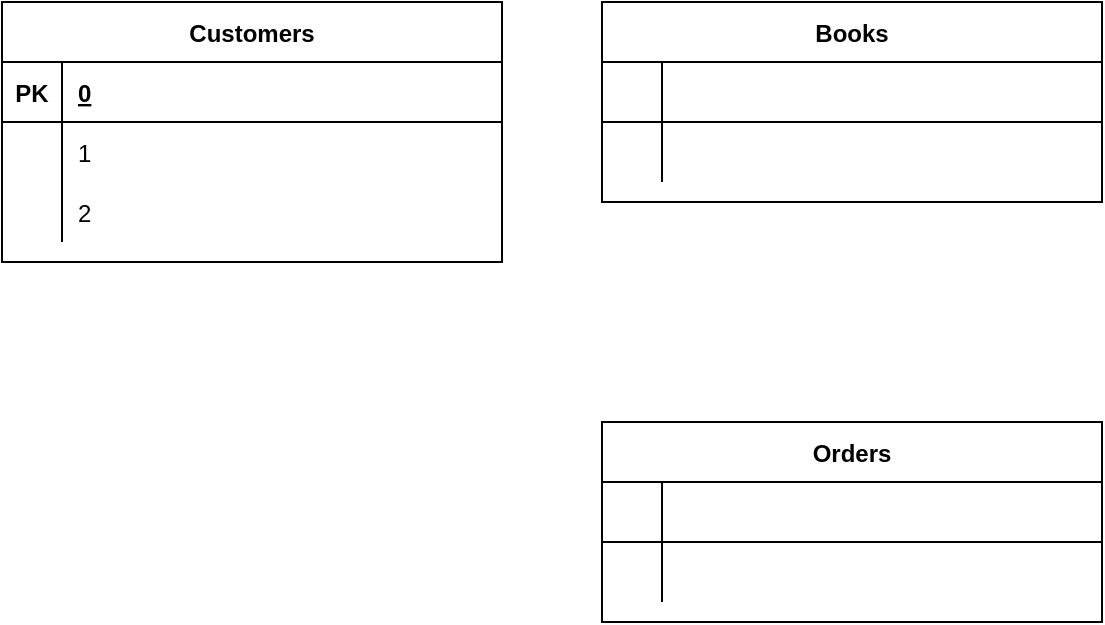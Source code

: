 <mxfile version="24.0.7" type="github">
  <diagram name="Page-1" id="I_lQWTTjyx-h1JreQ2CS">
    <mxGraphModel dx="1426" dy="751" grid="1" gridSize="10" guides="1" tooltips="1" connect="1" arrows="1" fold="1" page="1" pageScale="1" pageWidth="850" pageHeight="1100" math="0" shadow="0">
      <root>
        <mxCell id="0" />
        <mxCell id="1" parent="0" />
        <mxCell id="DPcOQ0e0wciWkZ8Be3nJ-1" value="Customers" style="shape=table;startSize=30;container=1;collapsible=1;childLayout=tableLayout;fixedRows=1;rowLines=0;fontStyle=1;align=center;resizeLast=1;" vertex="1" parent="1">
          <mxGeometry x="150" y="100" width="250" height="130" as="geometry" />
        </mxCell>
        <mxCell id="DPcOQ0e0wciWkZ8Be3nJ-2" value="" style="shape=partialRectangle;collapsible=0;dropTarget=0;pointerEvents=0;fillColor=none;points=[[0,0.5],[1,0.5]];portConstraint=eastwest;top=0;left=0;right=0;bottom=1;" vertex="1" parent="DPcOQ0e0wciWkZ8Be3nJ-1">
          <mxGeometry y="30" width="250" height="30" as="geometry" />
        </mxCell>
        <mxCell id="DPcOQ0e0wciWkZ8Be3nJ-3" value="PK" style="shape=partialRectangle;overflow=hidden;connectable=0;fillColor=none;top=0;left=0;bottom=0;right=0;fontStyle=1;" vertex="1" parent="DPcOQ0e0wciWkZ8Be3nJ-2">
          <mxGeometry width="30" height="30" as="geometry">
            <mxRectangle width="30" height="30" as="alternateBounds" />
          </mxGeometry>
        </mxCell>
        <mxCell id="DPcOQ0e0wciWkZ8Be3nJ-4" value="0" style="shape=partialRectangle;overflow=hidden;connectable=0;fillColor=none;top=0;left=0;bottom=0;right=0;align=left;spacingLeft=6;fontStyle=5;" vertex="1" parent="DPcOQ0e0wciWkZ8Be3nJ-2">
          <mxGeometry x="30" width="220" height="30" as="geometry">
            <mxRectangle width="220" height="30" as="alternateBounds" />
          </mxGeometry>
        </mxCell>
        <mxCell id="DPcOQ0e0wciWkZ8Be3nJ-5" value="" style="shape=partialRectangle;collapsible=0;dropTarget=0;pointerEvents=0;fillColor=none;points=[[0,0.5],[1,0.5]];portConstraint=eastwest;top=0;left=0;right=0;bottom=0;" vertex="1" parent="DPcOQ0e0wciWkZ8Be3nJ-1">
          <mxGeometry y="60" width="250" height="30" as="geometry" />
        </mxCell>
        <mxCell id="DPcOQ0e0wciWkZ8Be3nJ-6" value="" style="shape=partialRectangle;overflow=hidden;connectable=0;fillColor=none;top=0;left=0;bottom=0;right=0;" vertex="1" parent="DPcOQ0e0wciWkZ8Be3nJ-5">
          <mxGeometry width="30" height="30" as="geometry">
            <mxRectangle width="30" height="30" as="alternateBounds" />
          </mxGeometry>
        </mxCell>
        <mxCell id="DPcOQ0e0wciWkZ8Be3nJ-7" value="1" style="shape=partialRectangle;overflow=hidden;connectable=0;fillColor=none;top=0;left=0;bottom=0;right=0;align=left;spacingLeft=6;" vertex="1" parent="DPcOQ0e0wciWkZ8Be3nJ-5">
          <mxGeometry x="30" width="220" height="30" as="geometry">
            <mxRectangle width="220" height="30" as="alternateBounds" />
          </mxGeometry>
        </mxCell>
        <mxCell id="DPcOQ0e0wciWkZ8Be3nJ-8" style="shape=partialRectangle;collapsible=0;dropTarget=0;pointerEvents=0;fillColor=none;points=[[0,0.5],[1,0.5]];portConstraint=eastwest;top=0;left=0;right=0;bottom=0;" vertex="1" parent="DPcOQ0e0wciWkZ8Be3nJ-1">
          <mxGeometry y="90" width="250" height="30" as="geometry" />
        </mxCell>
        <mxCell id="DPcOQ0e0wciWkZ8Be3nJ-9" style="shape=partialRectangle;overflow=hidden;connectable=0;fillColor=none;top=0;left=0;bottom=0;right=0;" vertex="1" parent="DPcOQ0e0wciWkZ8Be3nJ-8">
          <mxGeometry width="30" height="30" as="geometry">
            <mxRectangle width="30" height="30" as="alternateBounds" />
          </mxGeometry>
        </mxCell>
        <mxCell id="DPcOQ0e0wciWkZ8Be3nJ-10" value="2" style="shape=partialRectangle;overflow=hidden;connectable=0;fillColor=none;top=0;left=0;bottom=0;right=0;align=left;spacingLeft=6;" vertex="1" parent="DPcOQ0e0wciWkZ8Be3nJ-8">
          <mxGeometry x="30" width="220" height="30" as="geometry">
            <mxRectangle width="220" height="30" as="alternateBounds" />
          </mxGeometry>
        </mxCell>
        <mxCell id="DPcOQ0e0wciWkZ8Be3nJ-11" value="Books" style="shape=table;startSize=30;container=1;collapsible=1;childLayout=tableLayout;fixedRows=1;rowLines=0;fontStyle=1;align=center;resizeLast=1;" vertex="1" parent="1">
          <mxGeometry x="450" y="100" width="250" height="100" as="geometry" />
        </mxCell>
        <mxCell id="DPcOQ0e0wciWkZ8Be3nJ-12" value="" style="shape=partialRectangle;collapsible=0;dropTarget=0;pointerEvents=0;fillColor=none;points=[[0,0.5],[1,0.5]];portConstraint=eastwest;top=0;left=0;right=0;bottom=1;" vertex="1" parent="DPcOQ0e0wciWkZ8Be3nJ-11">
          <mxGeometry y="30" width="250" height="30" as="geometry" />
        </mxCell>
        <mxCell id="DPcOQ0e0wciWkZ8Be3nJ-13" value="" style="shape=partialRectangle;overflow=hidden;connectable=0;fillColor=none;top=0;left=0;bottom=0;right=0;fontStyle=1;" vertex="1" parent="DPcOQ0e0wciWkZ8Be3nJ-12">
          <mxGeometry width="30" height="30" as="geometry">
            <mxRectangle width="30" height="30" as="alternateBounds" />
          </mxGeometry>
        </mxCell>
        <mxCell id="DPcOQ0e0wciWkZ8Be3nJ-14" value="" style="shape=partialRectangle;overflow=hidden;connectable=0;fillColor=none;top=0;left=0;bottom=0;right=0;align=left;spacingLeft=6;fontStyle=5;" vertex="1" parent="DPcOQ0e0wciWkZ8Be3nJ-12">
          <mxGeometry x="30" width="220" height="30" as="geometry">
            <mxRectangle width="220" height="30" as="alternateBounds" />
          </mxGeometry>
        </mxCell>
        <mxCell id="DPcOQ0e0wciWkZ8Be3nJ-15" value="" style="shape=partialRectangle;collapsible=0;dropTarget=0;pointerEvents=0;fillColor=none;points=[[0,0.5],[1,0.5]];portConstraint=eastwest;top=0;left=0;right=0;bottom=0;" vertex="1" parent="DPcOQ0e0wciWkZ8Be3nJ-11">
          <mxGeometry y="60" width="250" height="30" as="geometry" />
        </mxCell>
        <mxCell id="DPcOQ0e0wciWkZ8Be3nJ-16" value="" style="shape=partialRectangle;overflow=hidden;connectable=0;fillColor=none;top=0;left=0;bottom=0;right=0;" vertex="1" parent="DPcOQ0e0wciWkZ8Be3nJ-15">
          <mxGeometry width="30" height="30" as="geometry">
            <mxRectangle width="30" height="30" as="alternateBounds" />
          </mxGeometry>
        </mxCell>
        <mxCell id="DPcOQ0e0wciWkZ8Be3nJ-17" value="" style="shape=partialRectangle;overflow=hidden;connectable=0;fillColor=none;top=0;left=0;bottom=0;right=0;align=left;spacingLeft=6;" vertex="1" parent="DPcOQ0e0wciWkZ8Be3nJ-15">
          <mxGeometry x="30" width="220" height="30" as="geometry">
            <mxRectangle width="220" height="30" as="alternateBounds" />
          </mxGeometry>
        </mxCell>
        <mxCell id="DPcOQ0e0wciWkZ8Be3nJ-18" value="Orders" style="shape=table;startSize=30;container=1;collapsible=1;childLayout=tableLayout;fixedRows=1;rowLines=0;fontStyle=1;align=center;resizeLast=1;" vertex="1" parent="1">
          <mxGeometry x="450" y="310" width="250" height="100" as="geometry" />
        </mxCell>
        <mxCell id="DPcOQ0e0wciWkZ8Be3nJ-19" value="" style="shape=partialRectangle;collapsible=0;dropTarget=0;pointerEvents=0;fillColor=none;points=[[0,0.5],[1,0.5]];portConstraint=eastwest;top=0;left=0;right=0;bottom=1;" vertex="1" parent="DPcOQ0e0wciWkZ8Be3nJ-18">
          <mxGeometry y="30" width="250" height="30" as="geometry" />
        </mxCell>
        <mxCell id="DPcOQ0e0wciWkZ8Be3nJ-20" value="" style="shape=partialRectangle;overflow=hidden;connectable=0;fillColor=none;top=0;left=0;bottom=0;right=0;fontStyle=1;" vertex="1" parent="DPcOQ0e0wciWkZ8Be3nJ-19">
          <mxGeometry width="30" height="30" as="geometry">
            <mxRectangle width="30" height="30" as="alternateBounds" />
          </mxGeometry>
        </mxCell>
        <mxCell id="DPcOQ0e0wciWkZ8Be3nJ-21" value="" style="shape=partialRectangle;overflow=hidden;connectable=0;fillColor=none;top=0;left=0;bottom=0;right=0;align=left;spacingLeft=6;fontStyle=5;" vertex="1" parent="DPcOQ0e0wciWkZ8Be3nJ-19">
          <mxGeometry x="30" width="220" height="30" as="geometry">
            <mxRectangle width="220" height="30" as="alternateBounds" />
          </mxGeometry>
        </mxCell>
        <mxCell id="DPcOQ0e0wciWkZ8Be3nJ-22" value="" style="shape=partialRectangle;collapsible=0;dropTarget=0;pointerEvents=0;fillColor=none;points=[[0,0.5],[1,0.5]];portConstraint=eastwest;top=0;left=0;right=0;bottom=0;" vertex="1" parent="DPcOQ0e0wciWkZ8Be3nJ-18">
          <mxGeometry y="60" width="250" height="30" as="geometry" />
        </mxCell>
        <mxCell id="DPcOQ0e0wciWkZ8Be3nJ-23" value="" style="shape=partialRectangle;overflow=hidden;connectable=0;fillColor=none;top=0;left=0;bottom=0;right=0;" vertex="1" parent="DPcOQ0e0wciWkZ8Be3nJ-22">
          <mxGeometry width="30" height="30" as="geometry">
            <mxRectangle width="30" height="30" as="alternateBounds" />
          </mxGeometry>
        </mxCell>
        <mxCell id="DPcOQ0e0wciWkZ8Be3nJ-24" value="" style="shape=partialRectangle;overflow=hidden;connectable=0;fillColor=none;top=0;left=0;bottom=0;right=0;align=left;spacingLeft=6;" vertex="1" parent="DPcOQ0e0wciWkZ8Be3nJ-22">
          <mxGeometry x="30" width="220" height="30" as="geometry">
            <mxRectangle width="220" height="30" as="alternateBounds" />
          </mxGeometry>
        </mxCell>
      </root>
    </mxGraphModel>
  </diagram>
</mxfile>
